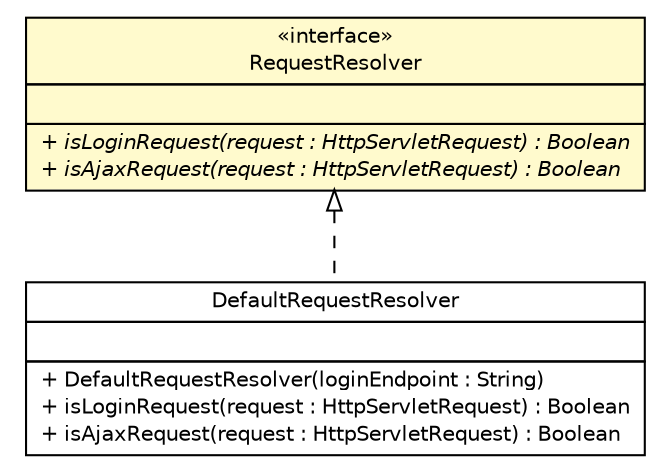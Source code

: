 #!/usr/local/bin/dot
#
# Class diagram 
# Generated by UMLGraph version R5_6-24-gf6e263 (http://www.umlgraph.org/)
#

digraph G {
	edge [fontname="Helvetica",fontsize=10,labelfontname="Helvetica",labelfontsize=10];
	node [fontname="Helvetica",fontsize=10,shape=plaintext];
	nodesep=0.25;
	ranksep=0.5;
	// com.yirendai.oss.lib.webmvc.api.RequestResolver
	c619 [label=<<table title="com.yirendai.oss.lib.webmvc.api.RequestResolver" border="0" cellborder="1" cellspacing="0" cellpadding="2" port="p" bgcolor="lemonChiffon" href="./RequestResolver.html">
		<tr><td><table border="0" cellspacing="0" cellpadding="1">
<tr><td align="center" balign="center"> &#171;interface&#187; </td></tr>
<tr><td align="center" balign="center"> RequestResolver </td></tr>
		</table></td></tr>
		<tr><td><table border="0" cellspacing="0" cellpadding="1">
<tr><td align="left" balign="left">  </td></tr>
		</table></td></tr>
		<tr><td><table border="0" cellspacing="0" cellpadding="1">
<tr><td align="left" balign="left"><font face="Helvetica-Oblique" point-size="10.0"> + isLoginRequest(request : HttpServletRequest) : Boolean </font></td></tr>
<tr><td align="left" balign="left"><font face="Helvetica-Oblique" point-size="10.0"> + isAjaxRequest(request : HttpServletRequest) : Boolean </font></td></tr>
		</table></td></tr>
		</table>>, URL="./RequestResolver.html", fontname="Helvetica", fontcolor="black", fontsize=10.0];
	// com.yirendai.oss.lib.webmvc.internal.DefaultRequestResolver
	c638 [label=<<table title="com.yirendai.oss.lib.webmvc.internal.DefaultRequestResolver" border="0" cellborder="1" cellspacing="0" cellpadding="2" port="p" href="../internal/DefaultRequestResolver.html">
		<tr><td><table border="0" cellspacing="0" cellpadding="1">
<tr><td align="center" balign="center"> DefaultRequestResolver </td></tr>
		</table></td></tr>
		<tr><td><table border="0" cellspacing="0" cellpadding="1">
<tr><td align="left" balign="left">  </td></tr>
		</table></td></tr>
		<tr><td><table border="0" cellspacing="0" cellpadding="1">
<tr><td align="left" balign="left"> + DefaultRequestResolver(loginEndpoint : String) </td></tr>
<tr><td align="left" balign="left"> + isLoginRequest(request : HttpServletRequest) : Boolean </td></tr>
<tr><td align="left" balign="left"> + isAjaxRequest(request : HttpServletRequest) : Boolean </td></tr>
		</table></td></tr>
		</table>>, URL="../internal/DefaultRequestResolver.html", fontname="Helvetica", fontcolor="black", fontsize=10.0];
	//com.yirendai.oss.lib.webmvc.internal.DefaultRequestResolver implements com.yirendai.oss.lib.webmvc.api.RequestResolver
	c619:p -> c638:p [dir=back,arrowtail=empty,style=dashed];
}

